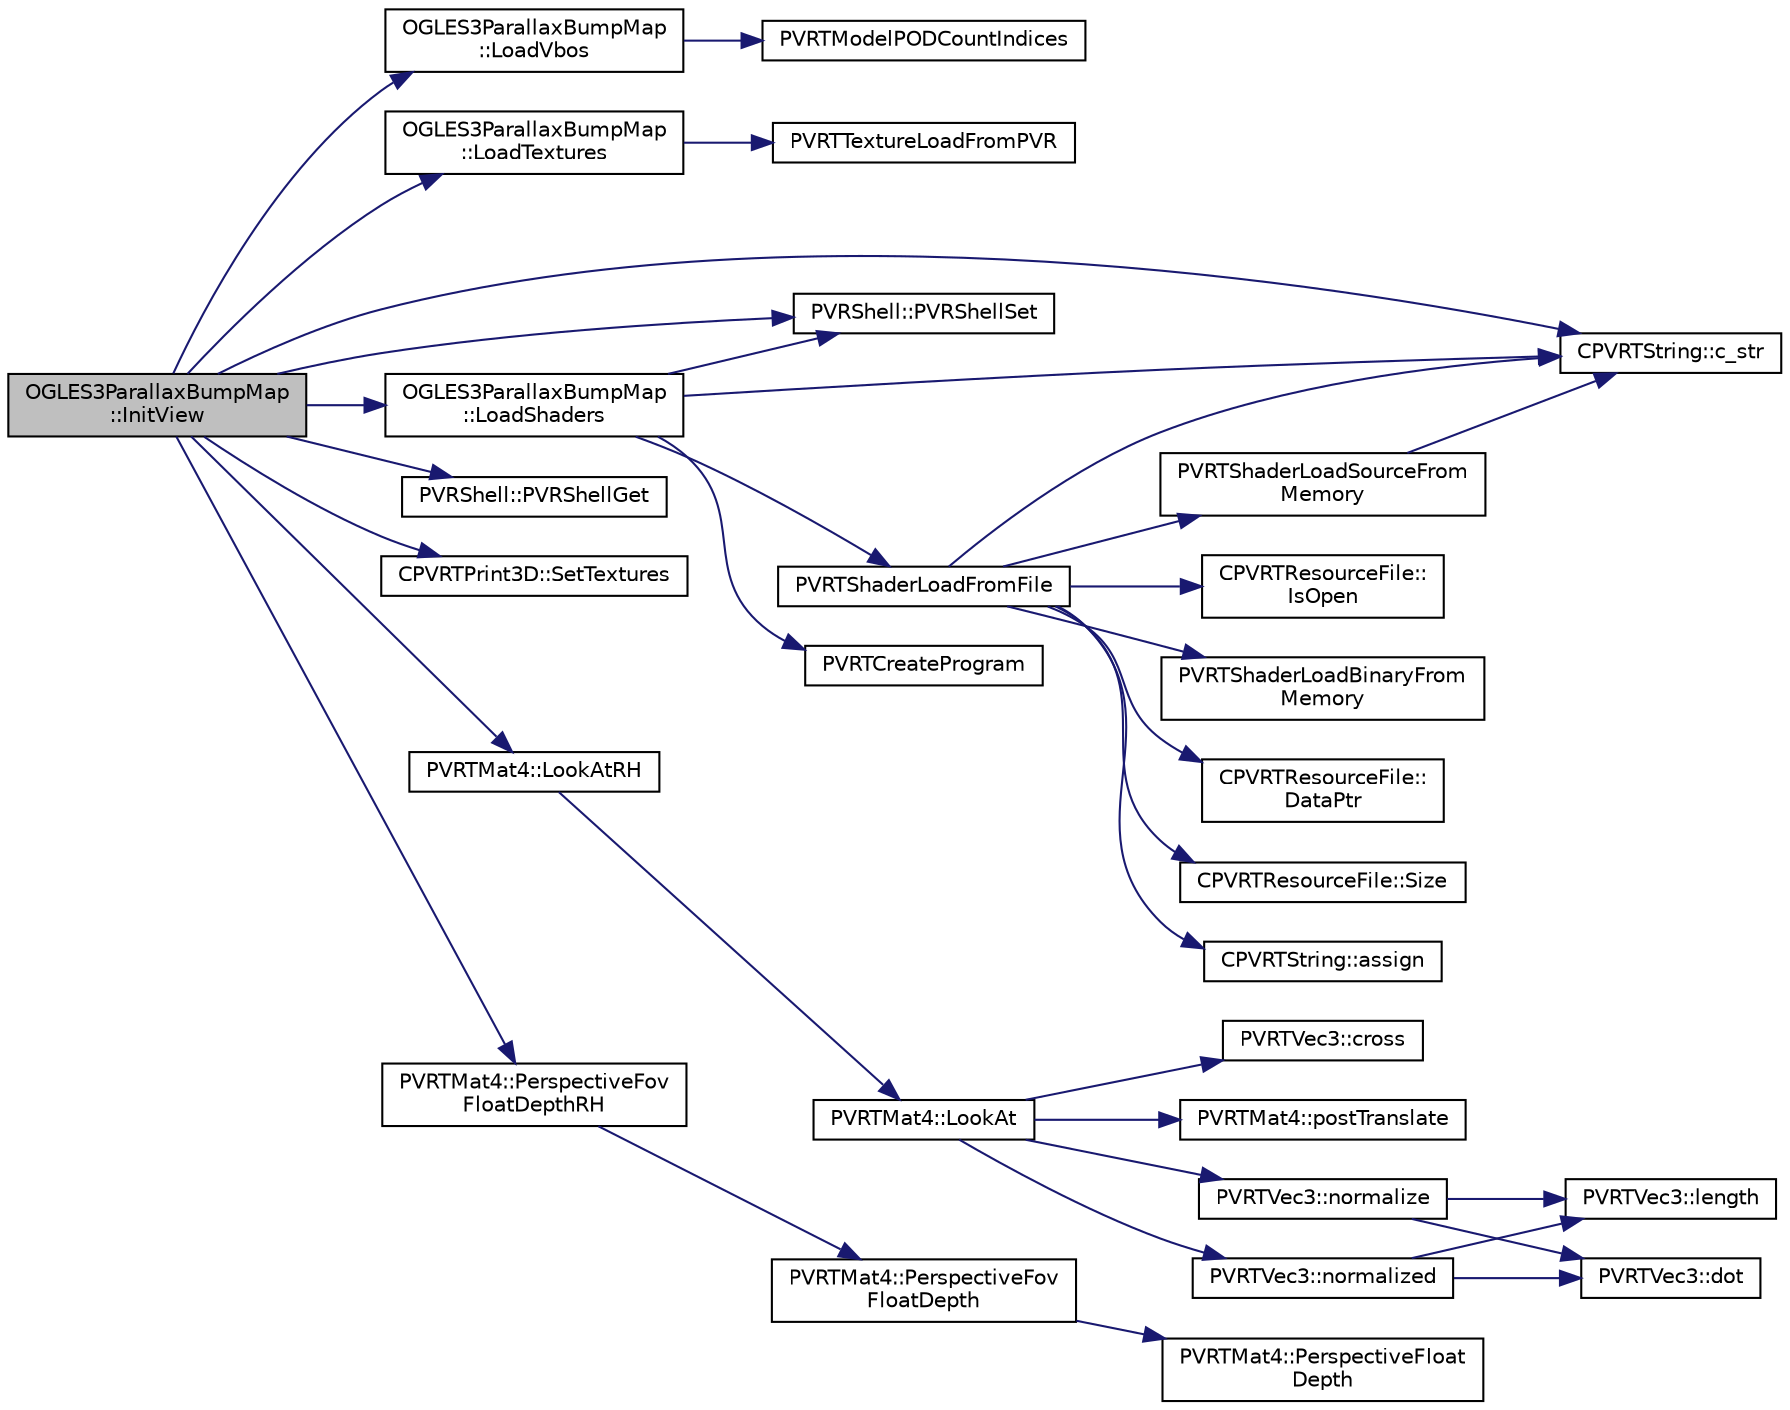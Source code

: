 digraph "OGLES3ParallaxBumpMap::InitView"
{
  edge [fontname="Helvetica",fontsize="10",labelfontname="Helvetica",labelfontsize="10"];
  node [fontname="Helvetica",fontsize="10",shape=record];
  rankdir="LR";
  Node1 [label="OGLES3ParallaxBumpMap\l::InitView",height=0.2,width=0.4,color="black", fillcolor="grey75", style="filled", fontcolor="black"];
  Node1 -> Node2 [color="midnightblue",fontsize="10",style="solid"];
  Node2 [label="OGLES3ParallaxBumpMap\l::LoadVbos",height=0.2,width=0.4,color="black", fillcolor="white", style="filled",URL="$class_o_g_l_e_s3_parallax_bump_map.html#adaa63f71dba9326cb11cb2c97e7ae1b7"];
  Node2 -> Node3 [color="midnightblue",fontsize="10",style="solid"];
  Node3 [label="PVRTModelPODCountIndices",height=0.2,width=0.4,color="black", fillcolor="white", style="filled",URL="$_p_v_r_t_model_p_o_d_8h.html#a30211d755b5779ba7f85269a248b9254"];
  Node1 -> Node4 [color="midnightblue",fontsize="10",style="solid"];
  Node4 [label="OGLES3ParallaxBumpMap\l::LoadTextures",height=0.2,width=0.4,color="black", fillcolor="white", style="filled",URL="$class_o_g_l_e_s3_parallax_bump_map.html#a54365c487ca5f115c3a99146fa97a10d"];
  Node4 -> Node5 [color="midnightblue",fontsize="10",style="solid"];
  Node5 [label="PVRTTextureLoadFromPVR",height=0.2,width=0.4,color="black", fillcolor="white", style="filled",URL="$group___a_p_i___o_g_l_e_s.html#ga6eecac4c871ba7ccdd0ef4b057a7d596",tooltip="Allows textures to be stored in binary PVR files and loaded in. Can load parts of a mipmaped texture ..."];
  Node1 -> Node6 [color="midnightblue",fontsize="10",style="solid"];
  Node6 [label="PVRShell::PVRShellSet",height=0.2,width=0.4,color="black", fillcolor="white", style="filled",URL="$class_p_v_r_shell.html#afe4052dde87d659948defdd63529eee6",tooltip="This function is used to pass preferences to the PVRShell. If used, this function must be called from..."];
  Node1 -> Node7 [color="midnightblue",fontsize="10",style="solid"];
  Node7 [label="CPVRTString::c_str",height=0.2,width=0.4,color="black", fillcolor="white", style="filled",URL="$class_c_p_v_r_t_string.html#aabd1f2848c4b1d65e7418b264502687d",tooltip="Returns a const char* pointer of the string. "];
  Node1 -> Node8 [color="midnightblue",fontsize="10",style="solid"];
  Node8 [label="OGLES3ParallaxBumpMap\l::LoadShaders",height=0.2,width=0.4,color="black", fillcolor="white", style="filled",URL="$class_o_g_l_e_s3_parallax_bump_map.html#a60f7fce431d57b0fa3374f848a3cdf8d"];
  Node8 -> Node9 [color="midnightblue",fontsize="10",style="solid"];
  Node9 [label="PVRTShaderLoadFromFile",height=0.2,width=0.4,color="black", fillcolor="white", style="filled",URL="$group___a_p_i___o_g_l_e_s2.html#ga568b6b49364c381f51f873e86d125138",tooltip="Loads a shader file into memory and passes it to the GL. It also passes defines that need to be pre-a..."];
  Node9 -> Node10 [color="midnightblue",fontsize="10",style="solid"];
  Node10 [label="CPVRTResourceFile::\lIsOpen",height=0.2,width=0.4,color="black", fillcolor="white", style="filled",URL="$class_c_p_v_r_t_resource_file.html#a484df820e9829438c0601bbc0aef7797",tooltip="Is the file open. "];
  Node9 -> Node11 [color="midnightblue",fontsize="10",style="solid"];
  Node11 [label="PVRTShaderLoadBinaryFrom\lMemory",height=0.2,width=0.4,color="black", fillcolor="white", style="filled",URL="$group___a_p_i___o_g_l_e_s2.html#gaeae857167097428a210514c0695a3ac7",tooltip="Takes a shader binary from memory and passes it to the GL. "];
  Node9 -> Node12 [color="midnightblue",fontsize="10",style="solid"];
  Node12 [label="CPVRTResourceFile::\lDataPtr",height=0.2,width=0.4,color="black", fillcolor="white", style="filled",URL="$class_c_p_v_r_t_resource_file.html#af3da413665ad9e932ae95676f3605781",tooltip="Returns a pointer to the file data. If the data is expected to be a string don&#39;t assume that it is nu..."];
  Node9 -> Node13 [color="midnightblue",fontsize="10",style="solid"];
  Node13 [label="CPVRTResourceFile::Size",height=0.2,width=0.4,color="black", fillcolor="white", style="filled",URL="$class_c_p_v_r_t_resource_file.html#adfd470f542fd27ee904966b116afd617",tooltip="Returns the size of the opened file. "];
  Node9 -> Node14 [color="midnightblue",fontsize="10",style="solid"];
  Node14 [label="CPVRTString::assign",height=0.2,width=0.4,color="black", fillcolor="white", style="filled",URL="$class_c_p_v_r_t_string.html#ada0fed209f3ddcb45cde07eff41b718a",tooltip="Assigns the string to the string _Ptr. "];
  Node9 -> Node7 [color="midnightblue",fontsize="10",style="solid"];
  Node9 -> Node15 [color="midnightblue",fontsize="10",style="solid"];
  Node15 [label="PVRTShaderLoadSourceFrom\lMemory",height=0.2,width=0.4,color="black", fillcolor="white", style="filled",URL="$group___a_p_i___o_g_l_e_s2.html#ga01702688579886d94df09c62817fab6c",tooltip="Loads a shader source code into memory and compiles it. It also pre-appends the array of defines that..."];
  Node15 -> Node7 [color="midnightblue",fontsize="10",style="solid"];
  Node8 -> Node16 [color="midnightblue",fontsize="10",style="solid"];
  Node16 [label="PVRTCreateProgram",height=0.2,width=0.4,color="black", fillcolor="white", style="filled",URL="$group___a_p_i___o_g_l_e_s2.html#ga47ba5cd4baf3d8541e222081b521d5c6",tooltip="Links a shader program. "];
  Node8 -> Node6 [color="midnightblue",fontsize="10",style="solid"];
  Node8 -> Node7 [color="midnightblue",fontsize="10",style="solid"];
  Node1 -> Node17 [color="midnightblue",fontsize="10",style="solid"];
  Node17 [label="PVRShell::PVRShellGet",height=0.2,width=0.4,color="black", fillcolor="white", style="filled",URL="$class_p_v_r_shell.html#ad58b00376cdae7a8aeea41fc17367bfd",tooltip="This function is used to get parameters from the PVRShell. It can be called from anywhere in the prog..."];
  Node1 -> Node18 [color="midnightblue",fontsize="10",style="solid"];
  Node18 [label="CPVRTPrint3D::SetTextures",height=0.2,width=0.4,color="black", fillcolor="white", style="filled",URL="$class_c_p_v_r_t_print3_d.html#a83a1fbe0a34d14a6a0d206b1e555dda7",tooltip="Initialization and texture upload of default font data. Should be called only once for a Print3D obje..."];
  Node1 -> Node19 [color="midnightblue",fontsize="10",style="solid"];
  Node19 [label="PVRTMat4::LookAtRH",height=0.2,width=0.4,color="black", fillcolor="white", style="filled",URL="$struct_p_v_r_t_mat4.html#a2c91f861b78d38e0f9ea3c6728a0b03a",tooltip="Create a look-at view matrix for a right hand coordinate system. "];
  Node19 -> Node20 [color="midnightblue",fontsize="10",style="solid"];
  Node20 [label="PVRTMat4::LookAt",height=0.2,width=0.4,color="black", fillcolor="white", style="filled",URL="$struct_p_v_r_t_mat4.html#a499e05ac090b56a6c9478b254d68cab5",tooltip="Create a look-at view matrix. "];
  Node20 -> Node21 [color="midnightblue",fontsize="10",style="solid"];
  Node21 [label="PVRTVec3::normalize",height=0.2,width=0.4,color="black", fillcolor="white", style="filled",URL="$struct_p_v_r_t_vec3.html#a18fbcf5025ed7c64bb00ba27f94302a4",tooltip="normalizes the vector "];
  Node21 -> Node22 [color="midnightblue",fontsize="10",style="solid"];
  Node22 [label="PVRTVec3::dot",height=0.2,width=0.4,color="black", fillcolor="white", style="filled",URL="$struct_p_v_r_t_vec3.html#af9156c21175c3f3b04fb11295f336623",tooltip="calculate the scalar product of two PVRTVec3s "];
  Node21 -> Node23 [color="midnightblue",fontsize="10",style="solid"];
  Node23 [label="PVRTVec3::length",height=0.2,width=0.4,color="black", fillcolor="white", style="filled",URL="$struct_p_v_r_t_vec3.html#aa2c1f573d504ea9ebe52d112cfd91222",tooltip="calculates the magnitude of the vector "];
  Node20 -> Node24 [color="midnightblue",fontsize="10",style="solid"];
  Node24 [label="PVRTVec3::cross",height=0.2,width=0.4,color="black", fillcolor="white", style="filled",URL="$struct_p_v_r_t_vec3.html#ae5c0781b20ea9945ba92567e77782b92",tooltip="calculate the cross product of two PVRTVec3s "];
  Node20 -> Node25 [color="midnightblue",fontsize="10",style="solid"];
  Node25 [label="PVRTVec3::normalized",height=0.2,width=0.4,color="black", fillcolor="white", style="filled",URL="$struct_p_v_r_t_vec3.html#ac5c54e180c246587037d2f7fa2c4d12d",tooltip="returns a normalized vector of the same direction as this vector "];
  Node25 -> Node22 [color="midnightblue",fontsize="10",style="solid"];
  Node25 -> Node23 [color="midnightblue",fontsize="10",style="solid"];
  Node20 -> Node26 [color="midnightblue",fontsize="10",style="solid"];
  Node26 [label="PVRTMat4::postTranslate",height=0.2,width=0.4,color="black", fillcolor="white", style="filled",URL="$struct_p_v_r_t_mat4.html#a53a4cffcb0692d8c7d8bc180d8235a8d",tooltip="Alters the translation component of the transformation matrix. "];
  Node1 -> Node27 [color="midnightblue",fontsize="10",style="solid"];
  Node27 [label="PVRTMat4::PerspectiveFov\lFloatDepthRH",height=0.2,width=0.4,color="black", fillcolor="white", style="filled",URL="$struct_p_v_r_t_mat4.html#a80a96ab61b05a6092c2a875233a8c24d",tooltip="Create a perspective matrix for a right hand coordinate system. "];
  Node27 -> Node28 [color="midnightblue",fontsize="10",style="solid"];
  Node28 [label="PVRTMat4::PerspectiveFov\lFloatDepth",height=0.2,width=0.4,color="black", fillcolor="white", style="filled",URL="$struct_p_v_r_t_mat4.html#af177ade8666861154ae90a056d7ca3e8",tooltip="Perspective calculation where field of view is used instead of near plane dimensions and far plane is..."];
  Node28 -> Node29 [color="midnightblue",fontsize="10",style="solid"];
  Node29 [label="PVRTMat4::PerspectiveFloat\lDepth",height=0.2,width=0.4,color="black", fillcolor="white", style="filled",URL="$struct_p_v_r_t_mat4.html#a8b8f2f2389bec4038cb2c3fe5aa93ec4",tooltip="Perspective calculation where far plane is assumed to be at an infinite distance and the screen space..."];
}
